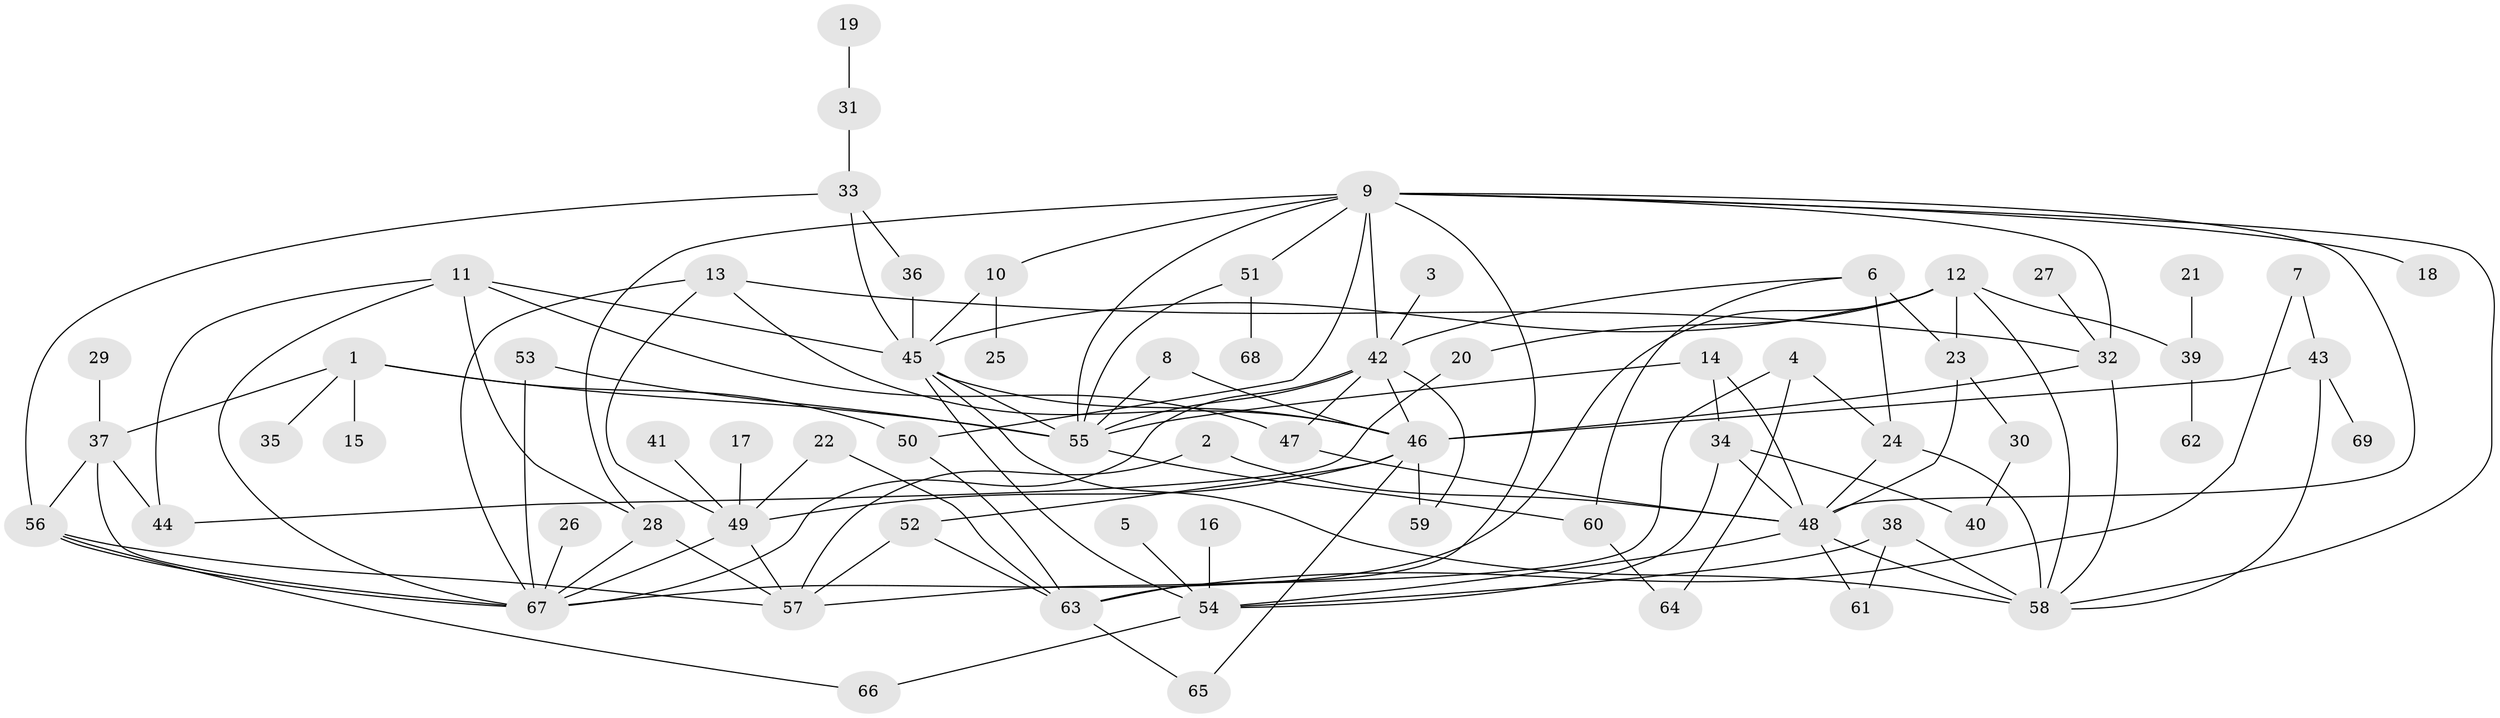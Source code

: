 // original degree distribution, {1: 0.21897810218978103, 6: 0.0364963503649635, 4: 0.16058394160583941, 7: 0.021897810218978103, 3: 0.19708029197080293, 5: 0.043795620437956206, 10: 0.0072992700729927005, 2: 0.29927007299270075, 8: 0.014598540145985401}
// Generated by graph-tools (version 1.1) at 2025/25/03/09/25 03:25:33]
// undirected, 69 vertices, 122 edges
graph export_dot {
graph [start="1"]
  node [color=gray90,style=filled];
  1;
  2;
  3;
  4;
  5;
  6;
  7;
  8;
  9;
  10;
  11;
  12;
  13;
  14;
  15;
  16;
  17;
  18;
  19;
  20;
  21;
  22;
  23;
  24;
  25;
  26;
  27;
  28;
  29;
  30;
  31;
  32;
  33;
  34;
  35;
  36;
  37;
  38;
  39;
  40;
  41;
  42;
  43;
  44;
  45;
  46;
  47;
  48;
  49;
  50;
  51;
  52;
  53;
  54;
  55;
  56;
  57;
  58;
  59;
  60;
  61;
  62;
  63;
  64;
  65;
  66;
  67;
  68;
  69;
  1 -- 15 [weight=1.0];
  1 -- 35 [weight=1.0];
  1 -- 37 [weight=1.0];
  1 -- 50 [weight=1.0];
  1 -- 55 [weight=1.0];
  2 -- 48 [weight=1.0];
  2 -- 57 [weight=1.0];
  3 -- 42 [weight=1.0];
  4 -- 24 [weight=1.0];
  4 -- 57 [weight=1.0];
  4 -- 64 [weight=1.0];
  5 -- 54 [weight=1.0];
  6 -- 23 [weight=1.0];
  6 -- 24 [weight=2.0];
  6 -- 42 [weight=1.0];
  6 -- 60 [weight=1.0];
  7 -- 43 [weight=1.0];
  7 -- 63 [weight=1.0];
  8 -- 46 [weight=1.0];
  8 -- 55 [weight=2.0];
  9 -- 10 [weight=1.0];
  9 -- 18 [weight=1.0];
  9 -- 28 [weight=1.0];
  9 -- 32 [weight=1.0];
  9 -- 42 [weight=1.0];
  9 -- 48 [weight=1.0];
  9 -- 50 [weight=1.0];
  9 -- 51 [weight=1.0];
  9 -- 55 [weight=1.0];
  9 -- 58 [weight=1.0];
  9 -- 63 [weight=1.0];
  10 -- 25 [weight=1.0];
  10 -- 45 [weight=1.0];
  11 -- 28 [weight=1.0];
  11 -- 44 [weight=1.0];
  11 -- 45 [weight=1.0];
  11 -- 47 [weight=1.0];
  11 -- 67 [weight=1.0];
  12 -- 20 [weight=1.0];
  12 -- 23 [weight=1.0];
  12 -- 39 [weight=1.0];
  12 -- 45 [weight=1.0];
  12 -- 58 [weight=1.0];
  12 -- 67 [weight=1.0];
  13 -- 32 [weight=1.0];
  13 -- 46 [weight=1.0];
  13 -- 49 [weight=1.0];
  13 -- 67 [weight=1.0];
  14 -- 34 [weight=1.0];
  14 -- 48 [weight=1.0];
  14 -- 55 [weight=1.0];
  16 -- 54 [weight=1.0];
  17 -- 49 [weight=1.0];
  19 -- 31 [weight=1.0];
  20 -- 44 [weight=1.0];
  21 -- 39 [weight=1.0];
  22 -- 49 [weight=1.0];
  22 -- 63 [weight=1.0];
  23 -- 30 [weight=1.0];
  23 -- 48 [weight=1.0];
  24 -- 48 [weight=1.0];
  24 -- 58 [weight=1.0];
  26 -- 67 [weight=1.0];
  27 -- 32 [weight=1.0];
  28 -- 57 [weight=1.0];
  28 -- 67 [weight=1.0];
  29 -- 37 [weight=1.0];
  30 -- 40 [weight=1.0];
  31 -- 33 [weight=1.0];
  32 -- 46 [weight=1.0];
  32 -- 58 [weight=1.0];
  33 -- 36 [weight=1.0];
  33 -- 45 [weight=1.0];
  33 -- 56 [weight=1.0];
  34 -- 40 [weight=1.0];
  34 -- 48 [weight=1.0];
  34 -- 54 [weight=1.0];
  36 -- 45 [weight=1.0];
  37 -- 44 [weight=1.0];
  37 -- 56 [weight=1.0];
  37 -- 67 [weight=1.0];
  38 -- 54 [weight=1.0];
  38 -- 58 [weight=1.0];
  38 -- 61 [weight=1.0];
  39 -- 62 [weight=1.0];
  41 -- 49 [weight=1.0];
  42 -- 46 [weight=1.0];
  42 -- 47 [weight=1.0];
  42 -- 55 [weight=1.0];
  42 -- 59 [weight=1.0];
  42 -- 67 [weight=1.0];
  43 -- 46 [weight=2.0];
  43 -- 58 [weight=1.0];
  43 -- 69 [weight=1.0];
  45 -- 46 [weight=1.0];
  45 -- 54 [weight=1.0];
  45 -- 55 [weight=1.0];
  45 -- 58 [weight=1.0];
  46 -- 49 [weight=1.0];
  46 -- 52 [weight=1.0];
  46 -- 59 [weight=1.0];
  46 -- 65 [weight=1.0];
  47 -- 48 [weight=1.0];
  48 -- 54 [weight=1.0];
  48 -- 58 [weight=2.0];
  48 -- 61 [weight=1.0];
  49 -- 57 [weight=1.0];
  49 -- 67 [weight=1.0];
  50 -- 63 [weight=1.0];
  51 -- 55 [weight=1.0];
  51 -- 68 [weight=1.0];
  52 -- 57 [weight=1.0];
  52 -- 63 [weight=1.0];
  53 -- 55 [weight=1.0];
  53 -- 67 [weight=1.0];
  54 -- 66 [weight=1.0];
  55 -- 60 [weight=1.0];
  56 -- 57 [weight=1.0];
  56 -- 66 [weight=1.0];
  56 -- 67 [weight=1.0];
  60 -- 64 [weight=1.0];
  63 -- 65 [weight=1.0];
}

